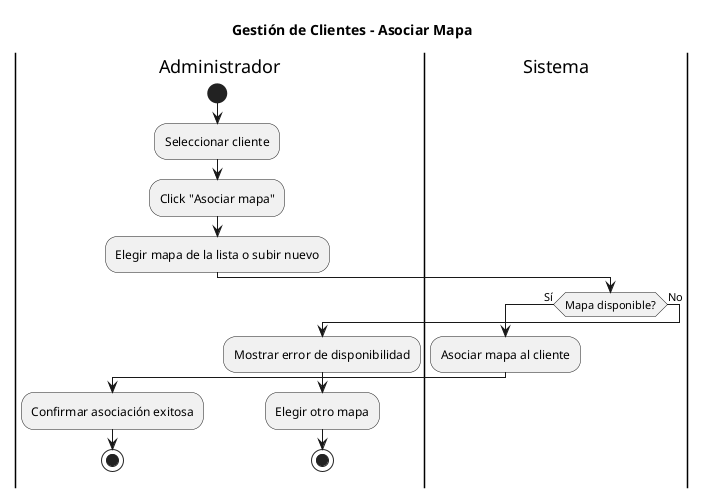@startuml
title Gestión de Clientes - Asociar Mapa
|Administrador|
start
:Seleccionar cliente;
:Click "Asociar mapa";
:Elegir mapa de la lista o subir nuevo;

|Sistema|
if (Mapa disponible?) then (Sí)
  :Asociar mapa al cliente;
  |Administrador|
  :Confirmar asociación exitosa;
  stop
else (No)
  :Mostrar error de disponibilidad;
  |Administrador|
  :Elegir otro mapa;
  stop
endif
@enduml
